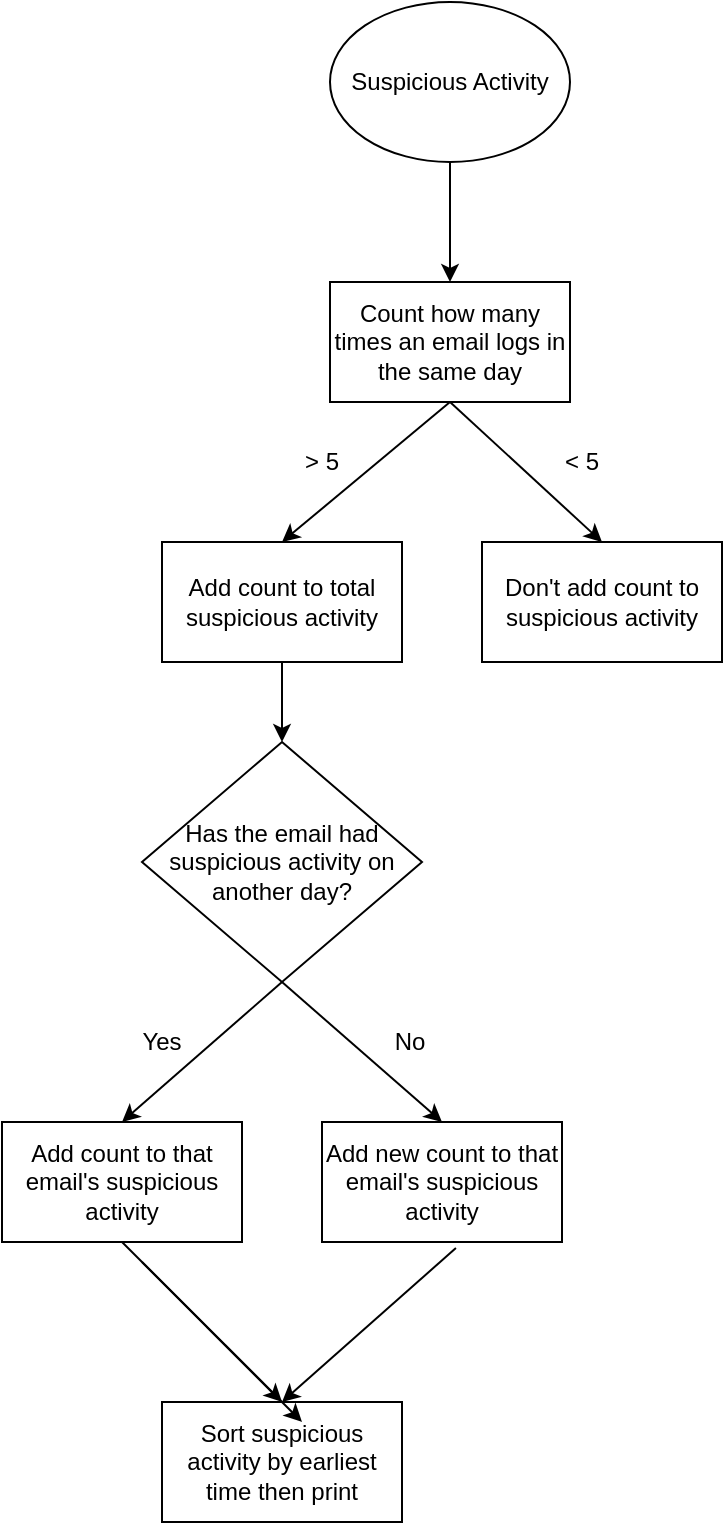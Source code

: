 <mxfile version="13.8.8" type="device"><diagram id="C5RBs43oDa-KdzZeNtuy" name="Page-1"><mxGraphModel dx="1422" dy="794" grid="1" gridSize="10" guides="1" tooltips="1" connect="1" arrows="1" fold="1" page="1" pageScale="1" pageWidth="827" pageHeight="1169" math="0" shadow="0"><root><mxCell id="WIyWlLk6GJQsqaUBKTNV-0"/><mxCell id="WIyWlLk6GJQsqaUBKTNV-1" parent="WIyWlLk6GJQsqaUBKTNV-0"/><mxCell id="VCbVdtT__S-dSjMkZ4Yj-0" value="Suspicious Activity" style="ellipse;whiteSpace=wrap;html=1;" vertex="1" parent="WIyWlLk6GJQsqaUBKTNV-1"><mxGeometry x="344" y="30" width="120" height="80" as="geometry"/></mxCell><mxCell id="VCbVdtT__S-dSjMkZ4Yj-1" value="Count how many times an email logs in the same day" style="rounded=0;whiteSpace=wrap;html=1;" vertex="1" parent="WIyWlLk6GJQsqaUBKTNV-1"><mxGeometry x="344" y="170" width="120" height="60" as="geometry"/></mxCell><mxCell id="VCbVdtT__S-dSjMkZ4Yj-2" value="" style="endArrow=classic;html=1;exitX=0.5;exitY=1;exitDx=0;exitDy=0;entryX=0.5;entryY=0;entryDx=0;entryDy=0;" edge="1" parent="WIyWlLk6GJQsqaUBKTNV-1" source="VCbVdtT__S-dSjMkZ4Yj-0" target="VCbVdtT__S-dSjMkZ4Yj-1"><mxGeometry width="50" height="50" relative="1" as="geometry"><mxPoint x="380" y="420" as="sourcePoint"/><mxPoint x="430" y="370" as="targetPoint"/></mxGeometry></mxCell><mxCell id="VCbVdtT__S-dSjMkZ4Yj-3" value="" style="endArrow=classic;html=1;exitX=0.5;exitY=1;exitDx=0;exitDy=0;entryX=0.5;entryY=0;entryDx=0;entryDy=0;" edge="1" parent="WIyWlLk6GJQsqaUBKTNV-1" source="VCbVdtT__S-dSjMkZ4Yj-1" target="VCbVdtT__S-dSjMkZ4Yj-4"><mxGeometry width="50" height="50" relative="1" as="geometry"><mxPoint x="380" y="410" as="sourcePoint"/><mxPoint x="404" y="290" as="targetPoint"/></mxGeometry></mxCell><mxCell id="VCbVdtT__S-dSjMkZ4Yj-4" value="Add count to total suspicious activity" style="rounded=0;whiteSpace=wrap;html=1;" vertex="1" parent="WIyWlLk6GJQsqaUBKTNV-1"><mxGeometry x="260" y="300" width="120" height="60" as="geometry"/></mxCell><mxCell id="VCbVdtT__S-dSjMkZ4Yj-5" value="Don't add count to suspicious activity" style="rounded=0;whiteSpace=wrap;html=1;" vertex="1" parent="WIyWlLk6GJQsqaUBKTNV-1"><mxGeometry x="420" y="300" width="120" height="60" as="geometry"/></mxCell><mxCell id="VCbVdtT__S-dSjMkZ4Yj-6" value="" style="endArrow=classic;html=1;exitX=0.5;exitY=1;exitDx=0;exitDy=0;entryX=0.5;entryY=0;entryDx=0;entryDy=0;" edge="1" parent="WIyWlLk6GJQsqaUBKTNV-1" source="VCbVdtT__S-dSjMkZ4Yj-1" target="VCbVdtT__S-dSjMkZ4Yj-5"><mxGeometry width="50" height="50" relative="1" as="geometry"><mxPoint x="414" y="240" as="sourcePoint"/><mxPoint x="330" y="310" as="targetPoint"/></mxGeometry></mxCell><mxCell id="VCbVdtT__S-dSjMkZ4Yj-7" value="&amp;lt; 5" style="text;html=1;strokeColor=none;fillColor=none;align=center;verticalAlign=middle;whiteSpace=wrap;rounded=0;" vertex="1" parent="WIyWlLk6GJQsqaUBKTNV-1"><mxGeometry x="450" y="250" width="40" height="20" as="geometry"/></mxCell><mxCell id="VCbVdtT__S-dSjMkZ4Yj-8" value="&amp;gt; 5" style="text;html=1;strokeColor=none;fillColor=none;align=center;verticalAlign=middle;whiteSpace=wrap;rounded=0;" vertex="1" parent="WIyWlLk6GJQsqaUBKTNV-1"><mxGeometry x="320" y="250" width="40" height="20" as="geometry"/></mxCell><mxCell id="VCbVdtT__S-dSjMkZ4Yj-15" value="&lt;span&gt;Has the email had suspicious activity on another day?&lt;/span&gt;" style="rhombus;whiteSpace=wrap;html=1;" vertex="1" parent="WIyWlLk6GJQsqaUBKTNV-1"><mxGeometry x="250" y="400" width="140" height="120" as="geometry"/></mxCell><mxCell id="VCbVdtT__S-dSjMkZ4Yj-16" value="" style="endArrow=classic;html=1;exitX=0.5;exitY=1;exitDx=0;exitDy=0;entryX=0.5;entryY=0;entryDx=0;entryDy=0;" edge="1" parent="WIyWlLk6GJQsqaUBKTNV-1" source="VCbVdtT__S-dSjMkZ4Yj-4" target="VCbVdtT__S-dSjMkZ4Yj-15"><mxGeometry width="50" height="50" relative="1" as="geometry"><mxPoint x="380" y="450" as="sourcePoint"/><mxPoint x="430" y="400" as="targetPoint"/></mxGeometry></mxCell><mxCell id="VCbVdtT__S-dSjMkZ4Yj-17" value="" style="endArrow=classic;html=1;exitX=0.5;exitY=1;exitDx=0;exitDy=0;entryX=0.5;entryY=0;entryDx=0;entryDy=0;" edge="1" parent="WIyWlLk6GJQsqaUBKTNV-1" source="VCbVdtT__S-dSjMkZ4Yj-15" target="VCbVdtT__S-dSjMkZ4Yj-19"><mxGeometry width="50" height="50" relative="1" as="geometry"><mxPoint x="330" y="370" as="sourcePoint"/><mxPoint x="230" y="590" as="targetPoint"/></mxGeometry></mxCell><mxCell id="VCbVdtT__S-dSjMkZ4Yj-18" value="" style="endArrow=classic;html=1;exitX=0.5;exitY=1;exitDx=0;exitDy=0;" edge="1" parent="WIyWlLk6GJQsqaUBKTNV-1" source="VCbVdtT__S-dSjMkZ4Yj-15"><mxGeometry width="50" height="50" relative="1" as="geometry"><mxPoint x="330" y="520" as="sourcePoint"/><mxPoint x="400" y="590" as="targetPoint"/></mxGeometry></mxCell><mxCell id="VCbVdtT__S-dSjMkZ4Yj-19" value="Add count to that email's suspicious activity" style="rounded=0;whiteSpace=wrap;html=1;" vertex="1" parent="WIyWlLk6GJQsqaUBKTNV-1"><mxGeometry x="180" y="590" width="120" height="60" as="geometry"/></mxCell><mxCell id="VCbVdtT__S-dSjMkZ4Yj-24" value="Yes" style="text;html=1;strokeColor=none;fillColor=none;align=center;verticalAlign=middle;whiteSpace=wrap;rounded=0;" vertex="1" parent="WIyWlLk6GJQsqaUBKTNV-1"><mxGeometry x="240" y="540" width="40" height="20" as="geometry"/></mxCell><mxCell id="VCbVdtT__S-dSjMkZ4Yj-25" value="No" style="text;html=1;strokeColor=none;fillColor=none;align=center;verticalAlign=middle;whiteSpace=wrap;rounded=0;" vertex="1" parent="WIyWlLk6GJQsqaUBKTNV-1"><mxGeometry x="364" y="540" width="40" height="20" as="geometry"/></mxCell><mxCell id="VCbVdtT__S-dSjMkZ4Yj-26" value="Add new count to that email's suspicious activity" style="rounded=0;whiteSpace=wrap;html=1;" vertex="1" parent="WIyWlLk6GJQsqaUBKTNV-1"><mxGeometry x="340" y="590" width="120" height="60" as="geometry"/></mxCell><mxCell id="VCbVdtT__S-dSjMkZ4Yj-27" value="Sort suspicious activity by earliest time then print" style="rounded=0;whiteSpace=wrap;html=1;" vertex="1" parent="WIyWlLk6GJQsqaUBKTNV-1"><mxGeometry x="260" y="730" width="120" height="60" as="geometry"/></mxCell><mxCell id="VCbVdtT__S-dSjMkZ4Yj-28" value="" style="endArrow=classic;html=1;exitX=0.5;exitY=1;exitDx=0;exitDy=0;entryX=0.5;entryY=0;entryDx=0;entryDy=0;" edge="1" parent="WIyWlLk6GJQsqaUBKTNV-1" source="VCbVdtT__S-dSjMkZ4Yj-19" target="VCbVdtT__S-dSjMkZ4Yj-27"><mxGeometry width="50" height="50" relative="1" as="geometry"><mxPoint x="390" y="580" as="sourcePoint"/><mxPoint x="440" y="530" as="targetPoint"/></mxGeometry></mxCell><mxCell id="VCbVdtT__S-dSjMkZ4Yj-29" value="" style="endArrow=classic;html=1;exitX=0.558;exitY=1.05;exitDx=0;exitDy=0;entryX=0.5;entryY=0;entryDx=0;entryDy=0;exitPerimeter=0;" edge="1" parent="WIyWlLk6GJQsqaUBKTNV-1" source="VCbVdtT__S-dSjMkZ4Yj-26" target="VCbVdtT__S-dSjMkZ4Yj-27"><mxGeometry width="50" height="50" relative="1" as="geometry"><mxPoint x="250" y="660" as="sourcePoint"/><mxPoint x="250" y="730" as="targetPoint"/></mxGeometry></mxCell><mxCell id="VCbVdtT__S-dSjMkZ4Yj-30" value="" style="endArrow=classic;html=1;exitX=0.5;exitY=1;exitDx=0;exitDy=0;entryX=0.5;entryY=0;entryDx=0;entryDy=0;" edge="1" parent="WIyWlLk6GJQsqaUBKTNV-1"><mxGeometry width="50" height="50" relative="1" as="geometry"><mxPoint x="250" y="660" as="sourcePoint"/><mxPoint x="330" y="740" as="targetPoint"/></mxGeometry></mxCell></root></mxGraphModel></diagram></mxfile>